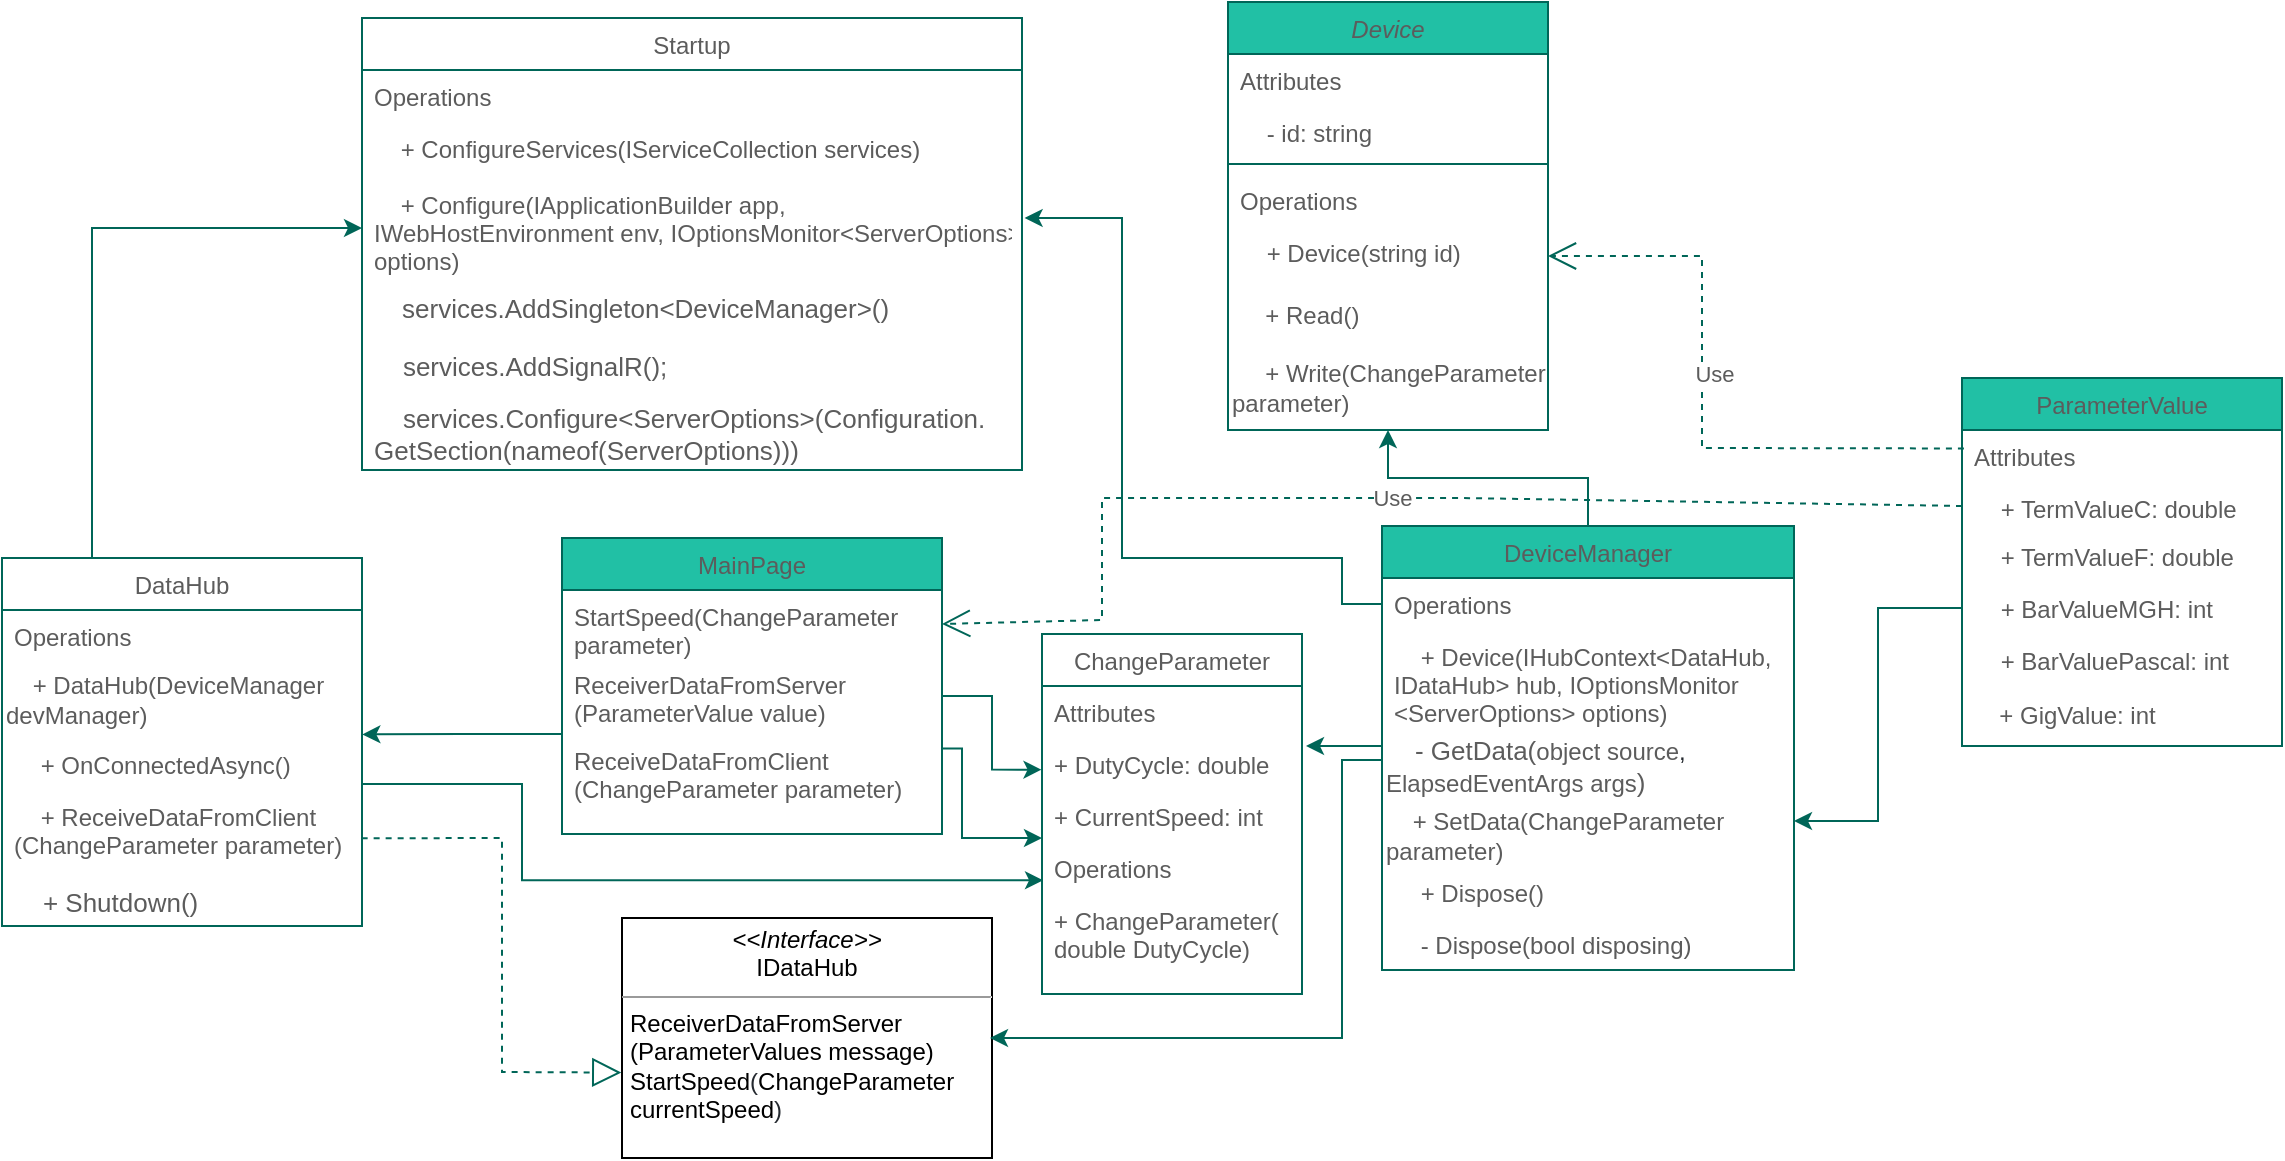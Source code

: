 <mxfile version="16.1.0" type="google"><diagram id="C5RBs43oDa-KdzZeNtuy" name="Page-1"><mxGraphModel dx="2105" dy="579" grid="1" gridSize="10" guides="1" tooltips="1" connect="1" arrows="1" fold="1" page="1" pageScale="1" pageWidth="827" pageHeight="1169" math="0" shadow="0"><root><mxCell id="WIyWlLk6GJQsqaUBKTNV-0"/><mxCell id="WIyWlLk6GJQsqaUBKTNV-1" parent="WIyWlLk6GJQsqaUBKTNV-0"/><mxCell id="zkfFHV4jXpPFQw0GAbJ--0" value="Device" style="swimlane;fontStyle=2;align=center;verticalAlign=top;childLayout=stackLayout;horizontal=1;startSize=26;horizontalStack=0;resizeParent=1;resizeLast=0;collapsible=1;marginBottom=0;rounded=0;shadow=0;strokeWidth=1;fillColor=#21C0A5;strokeColor=#006658;fontColor=#5C5C5C;" parent="WIyWlLk6GJQsqaUBKTNV-1" vertex="1"><mxGeometry x="483" y="22" width="160" height="214" as="geometry"><mxRectangle x="230" y="140" width="160" height="26" as="alternateBounds"/></mxGeometry></mxCell><mxCell id="883i9ObDLte_XZI7glQ9-12" value="Attributes" style="text;strokeColor=none;fillColor=none;align=left;verticalAlign=top;spacingLeft=4;spacingRight=4;overflow=hidden;rotatable=0;points=[[0,0.5],[1,0.5]];portConstraint=eastwest;fontColor=#5C5C5C;" parent="zkfFHV4jXpPFQw0GAbJ--0" vertex="1"><mxGeometry y="26" width="160" height="26" as="geometry"/></mxCell><mxCell id="zkfFHV4jXpPFQw0GAbJ--1" value="    - id: string" style="text;align=left;verticalAlign=top;spacingLeft=4;spacingRight=4;overflow=hidden;rotatable=0;points=[[0,0.5],[1,0.5]];portConstraint=eastwest;fontColor=#5C5C5C;" parent="zkfFHV4jXpPFQw0GAbJ--0" vertex="1"><mxGeometry y="52" width="160" height="24" as="geometry"/></mxCell><mxCell id="zkfFHV4jXpPFQw0GAbJ--4" value="" style="line;html=1;strokeWidth=1;align=left;verticalAlign=middle;spacingTop=-1;spacingLeft=3;spacingRight=3;rotatable=0;labelPosition=right;points=[];portConstraint=eastwest;fillColor=#21C0A5;strokeColor=#006658;fontColor=#5C5C5C;" parent="zkfFHV4jXpPFQw0GAbJ--0" vertex="1"><mxGeometry y="76" width="160" height="10" as="geometry"/></mxCell><mxCell id="883i9ObDLte_XZI7glQ9-9" value="Operations" style="text;strokeColor=none;fillColor=none;align=left;verticalAlign=top;spacingLeft=4;spacingRight=4;overflow=hidden;rotatable=0;points=[[0,0.5],[1,0.5]];portConstraint=eastwest;fontColor=#5C5C5C;" parent="zkfFHV4jXpPFQw0GAbJ--0" vertex="1"><mxGeometry y="86" width="160" height="26" as="geometry"/></mxCell><mxCell id="zkfFHV4jXpPFQw0GAbJ--5" value="    + Device(string id)" style="text;align=left;verticalAlign=top;spacingLeft=4;spacingRight=4;overflow=hidden;rotatable=0;points=[[0,0.5],[1,0.5]];portConstraint=eastwest;fontColor=#5C5C5C;" parent="zkfFHV4jXpPFQw0GAbJ--0" vertex="1"><mxGeometry y="112" width="160" height="30" as="geometry"/></mxCell><mxCell id="jekggWEu_6JDNWvEGnoI-4" value="&amp;nbsp; &amp;nbsp; &amp;nbsp;+ Read()" style="text;html=1;strokeColor=none;fillColor=none;align=left;verticalAlign=middle;whiteSpace=wrap;rounded=0;fontColor=#5C5C5C;" parent="zkfFHV4jXpPFQw0GAbJ--0" vertex="1"><mxGeometry y="142" width="160" height="30" as="geometry"/></mxCell><mxCell id="jekggWEu_6JDNWvEGnoI-5" value="&amp;nbsp; &amp;nbsp; &amp;nbsp;+ Write(ChangeParameter parameter)" style="text;html=1;strokeColor=none;fillColor=none;align=left;verticalAlign=middle;whiteSpace=wrap;rounded=0;fontColor=#5C5C5C;" parent="zkfFHV4jXpPFQw0GAbJ--0" vertex="1"><mxGeometry y="172" width="160" height="42" as="geometry"/></mxCell><mxCell id="LZG3ezkq9FJdobYCbIKv-3" value="" style="edgeStyle=orthogonalEdgeStyle;rounded=0;orthogonalLoop=1;jettySize=auto;html=1;fontSize=13;fontColor=#5C5C5C;exitX=1.002;exitY=0.181;exitDx=0;exitDy=0;exitPerimeter=0;strokeColor=#006658;" parent="WIyWlLk6GJQsqaUBKTNV-1" source="zkfFHV4jXpPFQw0GAbJ--11" edge="1"><mxGeometry relative="1" as="geometry"><mxPoint x="390" y="440" as="targetPoint"/><Array as="points"><mxPoint x="350" y="395"/><mxPoint x="350" y="440"/><mxPoint x="390" y="440"/></Array></mxGeometry></mxCell><mxCell id="zkfFHV4jXpPFQw0GAbJ--6" value="MainPage" style="swimlane;fontStyle=0;align=center;verticalAlign=top;childLayout=stackLayout;horizontal=1;startSize=26;horizontalStack=0;resizeParent=1;resizeLast=0;collapsible=1;marginBottom=0;rounded=0;shadow=0;strokeWidth=1;fillColor=#21C0A5;strokeColor=#006658;fontColor=#5C5C5C;" parent="WIyWlLk6GJQsqaUBKTNV-1" vertex="1"><mxGeometry x="150" y="290" width="190" height="148" as="geometry"><mxRectangle x="130" y="380" width="160" height="26" as="alternateBounds"/></mxGeometry></mxCell><mxCell id="zkfFHV4jXpPFQw0GAbJ--7" value="StartSpeed(ChangeParameter&#10;parameter)" style="text;align=left;verticalAlign=top;spacingLeft=4;spacingRight=4;overflow=hidden;rotatable=0;points=[[0,0.5],[1,0.5]];portConstraint=eastwest;fontColor=#5C5C5C;" parent="zkfFHV4jXpPFQw0GAbJ--6" vertex="1"><mxGeometry y="26" width="190" height="34" as="geometry"/></mxCell><mxCell id="zkfFHV4jXpPFQw0GAbJ--8" value="ReceiverDataFromServer&#10;(ParameterValue value)" style="text;align=left;verticalAlign=top;spacingLeft=4;spacingRight=4;overflow=hidden;rotatable=0;points=[[0,0.5],[1,0.5]];portConstraint=eastwest;rounded=0;shadow=0;html=0;fontColor=#5C5C5C;" parent="zkfFHV4jXpPFQw0GAbJ--6" vertex="1"><mxGeometry y="60" width="190" height="38" as="geometry"/></mxCell><mxCell id="zkfFHV4jXpPFQw0GAbJ--11" value="ReceiveDataFromClient&#10;(ChangeParameter parameter)" style="text;align=left;verticalAlign=top;spacingLeft=4;spacingRight=4;overflow=hidden;rotatable=0;points=[[0,0.5],[1,0.5]];portConstraint=eastwest;fontColor=#5C5C5C;labelBackgroundColor=none;" parent="zkfFHV4jXpPFQw0GAbJ--6" vertex="1"><mxGeometry y="98" width="190" height="40" as="geometry"/></mxCell><mxCell id="jekggWEu_6JDNWvEGnoI-39" style="edgeStyle=orthogonalEdgeStyle;rounded=0;orthogonalLoop=1;jettySize=auto;html=1;exitX=0.5;exitY=0;exitDx=0;exitDy=0;entryX=0.5;entryY=1;entryDx=0;entryDy=0;strokeColor=#006658;fontColor=#5C5C5C;" parent="WIyWlLk6GJQsqaUBKTNV-1" source="zkfFHV4jXpPFQw0GAbJ--13" target="jekggWEu_6JDNWvEGnoI-5" edge="1"><mxGeometry relative="1" as="geometry"/></mxCell><mxCell id="jekggWEu_6JDNWvEGnoI-44" style="edgeStyle=orthogonalEdgeStyle;rounded=0;orthogonalLoop=1;jettySize=auto;html=1;exitX=0;exitY=0.5;exitDx=0;exitDy=0;entryX=1.004;entryY=0.405;entryDx=0;entryDy=0;entryPerimeter=0;strokeColor=#006658;fontColor=#5C5C5C;" parent="WIyWlLk6GJQsqaUBKTNV-1" source="883i9ObDLte_XZI7glQ9-14" target="jekggWEu_6JDNWvEGnoI-18" edge="1"><mxGeometry relative="1" as="geometry"><Array as="points"><mxPoint x="540" y="323"/><mxPoint x="540" y="300"/><mxPoint x="430" y="300"/><mxPoint x="430" y="130"/><mxPoint x="381" y="130"/></Array><mxPoint x="382" y="130" as="targetPoint"/></mxGeometry></mxCell><mxCell id="zkfFHV4jXpPFQw0GAbJ--13" value="DeviceManager" style="swimlane;fontStyle=0;align=center;verticalAlign=top;childLayout=stackLayout;horizontal=1;startSize=26;horizontalStack=0;resizeParent=1;resizeLast=0;collapsible=1;marginBottom=0;rounded=0;shadow=0;strokeWidth=1;fillColor=#21C0A5;strokeColor=#006658;fontColor=#5C5C5C;" parent="WIyWlLk6GJQsqaUBKTNV-1" vertex="1"><mxGeometry x="560" y="284" width="206" height="222" as="geometry"><mxRectangle x="340" y="380" width="170" height="26" as="alternateBounds"/></mxGeometry></mxCell><mxCell id="883i9ObDLte_XZI7glQ9-14" value="Operations" style="text;strokeColor=none;fillColor=none;align=left;verticalAlign=top;spacingLeft=4;spacingRight=4;overflow=hidden;rotatable=0;points=[[0,0.5],[1,0.5]];portConstraint=eastwest;fontColor=#5C5C5C;" parent="zkfFHV4jXpPFQw0GAbJ--13" vertex="1"><mxGeometry y="26" width="206" height="26" as="geometry"/></mxCell><mxCell id="zkfFHV4jXpPFQw0GAbJ--14" value="    + Device(IHubContext&lt;DataHub, &#10;IDataHub&gt; hub, IOptionsMonitor&#10;&lt;ServerOptions&gt; options)" style="text;align=left;verticalAlign=top;spacingLeft=4;spacingRight=4;overflow=hidden;rotatable=0;points=[[0,0.5],[1,0.5]];portConstraint=eastwest;fontColor=#5C5C5C;" parent="zkfFHV4jXpPFQw0GAbJ--13" vertex="1"><mxGeometry y="52" width="206" height="48" as="geometry"/></mxCell><mxCell id="jekggWEu_6JDNWvEGnoI-1" value="&lt;span style=&quot;font-family: , &amp;#34;blinkmacsystemfont&amp;#34; , &amp;#34;roboto&amp;#34; , &amp;#34;helvetica neue&amp;#34; , &amp;#34;geneva&amp;#34; , &amp;#34;noto sans armenian&amp;#34; , &amp;#34;noto sans bengali&amp;#34; , &amp;#34;noto sans cherokee&amp;#34; , &amp;#34;noto sans devanagari&amp;#34; , &amp;#34;noto sans ethiopic&amp;#34; , &amp;#34;noto sans georgian&amp;#34; , &amp;#34;noto sans hebrew&amp;#34; , &amp;#34;noto sans kannada&amp;#34; , &amp;#34;noto sans khmer&amp;#34; , &amp;#34;noto sans lao&amp;#34; , &amp;#34;noto sans osmanya&amp;#34; , &amp;#34;noto sans tamil&amp;#34; , &amp;#34;noto sans telugu&amp;#34; , &amp;#34;noto sans thai&amp;#34; , sans-serif , &amp;#34;arial&amp;#34; , &amp;#34;tahoma&amp;#34; , &amp;#34;verdana&amp;#34; ; font-size: 13px ; background-color: rgb(255 , 255 , 255)&quot;&gt;&amp;nbsp; &amp;nbsp; - GetData(&lt;/span&gt;&lt;span class=&quot;pl-k&quot; style=&quot;box-sizing: border-box ; font-family: , , &amp;#34;sf mono&amp;#34; , &amp;#34;menlo&amp;#34; , &amp;#34;consolas&amp;#34; , &amp;#34;liberation mono&amp;#34; , monospace ; background-color: rgb(255 , 255 , 255)&quot;&gt;object&lt;/span&gt;&lt;span style=&quot;color: rgb(36 , 41 , 47) ; font-family: , , &amp;#34;sf mono&amp;#34; , &amp;#34;menlo&amp;#34; , &amp;#34;consolas&amp;#34; , &amp;#34;liberation mono&amp;#34; , monospace ; background-color: rgb(255 , 255 , 255)&quot;&gt; &lt;/span&gt;&lt;span class=&quot;pl-en&quot; style=&quot;box-sizing: border-box ; font-family: , , &amp;#34;sf mono&amp;#34; , &amp;#34;menlo&amp;#34; , &amp;#34;consolas&amp;#34; , &amp;#34;liberation mono&amp;#34; , monospace ; background-color: rgb(255 , 255 , 255)&quot;&gt;source&lt;/span&gt;&lt;span style=&quot;color: rgb(36 , 41 , 47) ; font-family: , , &amp;#34;sf mono&amp;#34; , &amp;#34;menlo&amp;#34; , &amp;#34;consolas&amp;#34; , &amp;#34;liberation mono&amp;#34; , monospace ; background-color: rgb(255 , 255 , 255)&quot;&gt;, &lt;/span&gt;&lt;span class=&quot;pl-k&quot; style=&quot;box-sizing: border-box ; font-family: , , &amp;#34;sf mono&amp;#34; , &amp;#34;menlo&amp;#34; , &amp;#34;consolas&amp;#34; , &amp;#34;liberation mono&amp;#34; , monospace ; background-color: rgb(255 , 255 , 255)&quot;&gt;ElapsedEventArgs&lt;/span&gt;&lt;span style=&quot;color: rgb(36 , 41 , 47) ; font-family: , , &amp;#34;sf mono&amp;#34; , &amp;#34;menlo&amp;#34; , &amp;#34;consolas&amp;#34; , &amp;#34;liberation mono&amp;#34; , monospace ; background-color: rgb(255 , 255 , 255)&quot;&gt; &lt;/span&gt;&lt;span class=&quot;pl-en&quot; style=&quot;box-sizing: border-box ; font-family: , , &amp;#34;sf mono&amp;#34; , &amp;#34;menlo&amp;#34; , &amp;#34;consolas&amp;#34; , &amp;#34;liberation mono&amp;#34; , monospace ; background-color: rgb(255 , 255 , 255)&quot;&gt;args&lt;/span&gt;&lt;span style=&quot;font-family: , &amp;#34;blinkmacsystemfont&amp;#34; , &amp;#34;roboto&amp;#34; , &amp;#34;helvetica neue&amp;#34; , &amp;#34;geneva&amp;#34; , &amp;#34;noto sans armenian&amp;#34; , &amp;#34;noto sans bengali&amp;#34; , &amp;#34;noto sans cherokee&amp;#34; , &amp;#34;noto sans devanagari&amp;#34; , &amp;#34;noto sans ethiopic&amp;#34; , &amp;#34;noto sans georgian&amp;#34; , &amp;#34;noto sans hebrew&amp;#34; , &amp;#34;noto sans kannada&amp;#34; , &amp;#34;noto sans khmer&amp;#34; , &amp;#34;noto sans lao&amp;#34; , &amp;#34;noto sans osmanya&amp;#34; , &amp;#34;noto sans tamil&amp;#34; , &amp;#34;noto sans telugu&amp;#34; , &amp;#34;noto sans thai&amp;#34; , sans-serif , &amp;#34;arial&amp;#34; , &amp;#34;tahoma&amp;#34; , &amp;#34;verdana&amp;#34; ; font-size: 13px ; background-color: rgb(255 , 255 , 255)&quot;&gt;)&lt;/span&gt;" style="text;html=1;strokeColor=none;fillColor=none;align=left;verticalAlign=middle;whiteSpace=wrap;rounded=0;fontColor=#5C5C5C;" parent="zkfFHV4jXpPFQw0GAbJ--13" vertex="1"><mxGeometry y="100" width="206" height="40" as="geometry"/></mxCell><mxCell id="jekggWEu_6JDNWvEGnoI-2" value="&amp;nbsp; &amp;nbsp; + SetData(&lt;span class=&quot;pl-k&quot; style=&quot;box-sizing: border-box ; font-family: , , &amp;#34;sf mono&amp;#34; , &amp;#34;menlo&amp;#34; , &amp;#34;consolas&amp;#34; , &amp;#34;liberation mono&amp;#34; , monospace ; background-color: rgb(255 , 255 , 255)&quot;&gt;ChangeParameter&lt;/span&gt;&lt;span style=&quot;color: rgb(36 , 41 , 47) ; font-family: , , &amp;#34;sf mono&amp;#34; , &amp;#34;menlo&amp;#34; , &amp;#34;consolas&amp;#34; , &amp;#34;liberation mono&amp;#34; , monospace ; background-color: rgb(255 , 255 , 255)&quot;&gt; &lt;/span&gt;&lt;span class=&quot;pl-en&quot; style=&quot;box-sizing: border-box ; font-family: , , &amp;#34;sf mono&amp;#34; , &amp;#34;menlo&amp;#34; , &amp;#34;consolas&amp;#34; , &amp;#34;liberation mono&amp;#34; , monospace ; background-color: rgb(255 , 255 , 255)&quot;&gt;parameter&lt;/span&gt;)" style="text;html=1;strokeColor=none;fillColor=none;align=left;verticalAlign=middle;whiteSpace=wrap;rounded=0;fontColor=#5C5C5C;" parent="zkfFHV4jXpPFQw0GAbJ--13" vertex="1"><mxGeometry y="140" width="206" height="30" as="geometry"/></mxCell><mxCell id="9GvNyvqrEOdi2-aEutk1-3" value="    + Dispose()" style="text;strokeColor=none;fillColor=none;align=left;verticalAlign=top;spacingLeft=4;spacingRight=4;overflow=hidden;rotatable=0;points=[[0,0.5],[1,0.5]];portConstraint=eastwest;fontColor=#5C5C5C;" parent="zkfFHV4jXpPFQw0GAbJ--13" vertex="1"><mxGeometry y="170" width="206" height="26" as="geometry"/></mxCell><mxCell id="9GvNyvqrEOdi2-aEutk1-4" value="    - Dispose(bool disposing)" style="text;strokeColor=none;fillColor=none;align=left;verticalAlign=top;spacingLeft=4;spacingRight=4;overflow=hidden;rotatable=0;points=[[0,0.5],[1,0.5]];portConstraint=eastwest;fontColor=#5C5C5C;" parent="zkfFHV4jXpPFQw0GAbJ--13" vertex="1"><mxGeometry y="196" width="206" height="26" as="geometry"/></mxCell><mxCell id="zkfFHV4jXpPFQw0GAbJ--17" value="ParameterValue" style="swimlane;fontStyle=0;align=center;verticalAlign=top;childLayout=stackLayout;horizontal=1;startSize=26;horizontalStack=0;resizeParent=1;resizeLast=0;collapsible=1;marginBottom=0;rounded=0;shadow=0;strokeWidth=1;fillColor=#21C0A5;strokeColor=#006658;fontColor=#5C5C5C;" parent="WIyWlLk6GJQsqaUBKTNV-1" vertex="1"><mxGeometry x="850" y="210" width="160" height="184" as="geometry"><mxRectangle x="550" y="140" width="160" height="26" as="alternateBounds"/></mxGeometry></mxCell><mxCell id="883i9ObDLte_XZI7glQ9-10" value="Attributes" style="text;strokeColor=none;fillColor=none;align=left;verticalAlign=top;spacingLeft=4;spacingRight=4;overflow=hidden;rotatable=0;points=[[0,0.5],[1,0.5]];portConstraint=eastwest;fontColor=#5C5C5C;" parent="zkfFHV4jXpPFQw0GAbJ--17" vertex="1"><mxGeometry y="26" width="160" height="26" as="geometry"/></mxCell><mxCell id="zkfFHV4jXpPFQw0GAbJ--18" value="    + TermValueC: double" style="text;align=left;verticalAlign=top;spacingLeft=4;spacingRight=4;overflow=hidden;rotatable=0;points=[[0,0.5],[1,0.5]];portConstraint=eastwest;fontFamily=Helvetica;fontColor=#5C5C5C;" parent="zkfFHV4jXpPFQw0GAbJ--17" vertex="1"><mxGeometry y="52" width="160" height="24" as="geometry"/></mxCell><mxCell id="zkfFHV4jXpPFQw0GAbJ--19" value="    + TermValueF: double" style="text;align=left;verticalAlign=top;spacingLeft=4;spacingRight=4;overflow=hidden;rotatable=0;points=[[0,0.5],[1,0.5]];portConstraint=eastwest;rounded=0;shadow=0;html=0;fontColor=#5C5C5C;" parent="zkfFHV4jXpPFQw0GAbJ--17" vertex="1"><mxGeometry y="76" width="160" height="26" as="geometry"/></mxCell><mxCell id="zkfFHV4jXpPFQw0GAbJ--20" value="    + BarValueMGH: int" style="text;align=left;verticalAlign=top;spacingLeft=4;spacingRight=4;overflow=hidden;rotatable=0;points=[[0,0.5],[1,0.5]];portConstraint=eastwest;rounded=0;shadow=0;html=0;fontColor=#5C5C5C;" parent="zkfFHV4jXpPFQw0GAbJ--17" vertex="1"><mxGeometry y="102" width="160" height="26" as="geometry"/></mxCell><mxCell id="zkfFHV4jXpPFQw0GAbJ--21" value="    + BarValuePascal: int" style="text;align=left;verticalAlign=top;spacingLeft=4;spacingRight=4;overflow=hidden;rotatable=0;points=[[0,0.5],[1,0.5]];portConstraint=eastwest;rounded=0;shadow=0;html=0;fontColor=#5C5C5C;" parent="zkfFHV4jXpPFQw0GAbJ--17" vertex="1"><mxGeometry y="128" width="160" height="26" as="geometry"/></mxCell><mxCell id="eGNiJQmLjHXcEqjtqf3j-0" value="&amp;nbsp; &amp;nbsp; &amp;nbsp;+ GigValue&lt;span&gt;: int&lt;/span&gt;" style="text;html=1;strokeColor=none;fillColor=none;align=left;verticalAlign=middle;whiteSpace=wrap;rounded=0;fontColor=#5C5C5C;" parent="zkfFHV4jXpPFQw0GAbJ--17" vertex="1"><mxGeometry y="154" width="160" height="30" as="geometry"/></mxCell><mxCell id="jekggWEu_6JDNWvEGnoI-43" style="edgeStyle=orthogonalEdgeStyle;rounded=0;orthogonalLoop=1;jettySize=auto;html=1;exitX=0.25;exitY=0;exitDx=0;exitDy=0;entryX=0;entryY=0.5;entryDx=0;entryDy=0;strokeColor=#006658;fontColor=#5C5C5C;" parent="WIyWlLk6GJQsqaUBKTNV-1" source="jekggWEu_6JDNWvEGnoI-7" target="jekggWEu_6JDNWvEGnoI-18" edge="1"><mxGeometry relative="1" as="geometry"/></mxCell><mxCell id="jekggWEu_6JDNWvEGnoI-7" value="DataHub" style="swimlane;fontStyle=0;childLayout=stackLayout;horizontal=1;startSize=26;fillColor=none;horizontalStack=0;resizeParent=1;resizeParentMax=0;resizeLast=0;collapsible=1;marginBottom=0;strokeColor=#006658;fontColor=#5C5C5C;" parent="WIyWlLk6GJQsqaUBKTNV-1" vertex="1"><mxGeometry x="-130" y="300" width="180" height="184" as="geometry"/></mxCell><mxCell id="883i9ObDLte_XZI7glQ9-13" value="Operations" style="text;strokeColor=none;fillColor=none;align=left;verticalAlign=top;spacingLeft=4;spacingRight=4;overflow=hidden;rotatable=0;points=[[0,0.5],[1,0.5]];portConstraint=eastwest;fontColor=#5C5C5C;" parent="jekggWEu_6JDNWvEGnoI-7" vertex="1"><mxGeometry y="26" width="180" height="26" as="geometry"/></mxCell><mxCell id="eGNiJQmLjHXcEqjtqf3j-13" value="&amp;nbsp; &amp;nbsp; + DataHub(&lt;span class=&quot;pl-k&quot; style=&quot;box-sizing: border-box ; font-family: , , &amp;#34;sf mono&amp;#34; , &amp;#34;menlo&amp;#34; , &amp;#34;consolas&amp;#34; , &amp;#34;liberation mono&amp;#34; , monospace ; background-color: rgb(255 , 255 , 255)&quot;&gt;DeviceManager&lt;/span&gt;&lt;span style=&quot;color: rgb(36 , 41 , 47) ; font-family: , , &amp;#34;sf mono&amp;#34; , &amp;#34;menlo&amp;#34; , &amp;#34;consolas&amp;#34; , &amp;#34;liberation mono&amp;#34; , monospace ; background-color: rgb(255 , 255 , 255)&quot;&gt; &lt;/span&gt;&lt;span class=&quot;pl-en&quot; style=&quot;box-sizing: border-box ; font-family: , , &amp;#34;sf mono&amp;#34; , &amp;#34;menlo&amp;#34; , &amp;#34;consolas&amp;#34; , &amp;#34;liberation mono&amp;#34; , monospace ; background-color: rgb(255 , 255 , 255)&quot;&gt;devManager&lt;/span&gt;)" style="text;html=1;strokeColor=none;fillColor=none;align=left;verticalAlign=middle;whiteSpace=wrap;rounded=0;fontFamily=Helvetica;fontColor=#5C5C5C;" parent="jekggWEu_6JDNWvEGnoI-7" vertex="1"><mxGeometry y="52" width="180" height="38" as="geometry"/></mxCell><mxCell id="jekggWEu_6JDNWvEGnoI-8" value="    + OnConnectedAsync()" style="text;strokeColor=none;fillColor=none;align=left;verticalAlign=top;spacingLeft=4;spacingRight=4;overflow=hidden;rotatable=0;points=[[0,0.5],[1,0.5]];portConstraint=eastwest;fontColor=#5C5C5C;" parent="jekggWEu_6JDNWvEGnoI-7" vertex="1"><mxGeometry y="90" width="180" height="26" as="geometry"/></mxCell><mxCell id="jekggWEu_6JDNWvEGnoI-9" value="    + ReceiveDataFromClient&#10;(ChangeParameter parameter)" style="text;strokeColor=none;fillColor=none;align=left;verticalAlign=top;spacingLeft=4;spacingRight=4;overflow=hidden;rotatable=0;points=[[0,0.5],[1,0.5]];portConstraint=eastwest;fontColor=#5C5C5C;" parent="jekggWEu_6JDNWvEGnoI-7" vertex="1"><mxGeometry y="116" width="180" height="42" as="geometry"/></mxCell><mxCell id="LZG3ezkq9FJdobYCbIKv-5" value="    + Shutdown()" style="text;strokeColor=none;fillColor=none;align=left;verticalAlign=top;spacingLeft=4;spacingRight=4;overflow=hidden;rotatable=0;points=[[0,0.5],[1,0.5]];portConstraint=eastwest;labelBackgroundColor=none;fontSize=13;fontColor=#5C5C5C;" parent="jekggWEu_6JDNWvEGnoI-7" vertex="1"><mxGeometry y="158" width="180" height="26" as="geometry"/></mxCell><mxCell id="jekggWEu_6JDNWvEGnoI-11" value="ChangeParameter" style="swimlane;fontStyle=0;childLayout=stackLayout;horizontal=1;startSize=26;fillColor=none;horizontalStack=0;resizeParent=1;resizeParentMax=0;resizeLast=0;collapsible=1;marginBottom=0;strokeColor=#006658;fontColor=#5C5C5C;" parent="WIyWlLk6GJQsqaUBKTNV-1" vertex="1"><mxGeometry x="390" y="338" width="130" height="180" as="geometry"/></mxCell><mxCell id="883i9ObDLte_XZI7glQ9-16" value="Attributes" style="text;strokeColor=none;fillColor=none;align=left;verticalAlign=top;spacingLeft=4;spacingRight=4;overflow=hidden;rotatable=0;points=[[0,0.5],[1,0.5]];portConstraint=eastwest;fontColor=#5C5C5C;" parent="jekggWEu_6JDNWvEGnoI-11" vertex="1"><mxGeometry y="26" width="130" height="26" as="geometry"/></mxCell><mxCell id="jekggWEu_6JDNWvEGnoI-12" value="+ DutyCycle: double" style="text;strokeColor=none;fillColor=none;align=left;verticalAlign=top;spacingLeft=4;spacingRight=4;overflow=hidden;rotatable=0;points=[[0,0.5],[1,0.5]];portConstraint=eastwest;fontColor=#5C5C5C;" parent="jekggWEu_6JDNWvEGnoI-11" vertex="1"><mxGeometry y="52" width="130" height="26" as="geometry"/></mxCell><mxCell id="9GvNyvqrEOdi2-aEutk1-0" value="+ CurrentSpeed: int" style="text;strokeColor=none;fillColor=none;align=left;verticalAlign=top;spacingLeft=4;spacingRight=4;overflow=hidden;rotatable=0;points=[[0,0.5],[1,0.5]];portConstraint=eastwest;fontColor=#5C5C5C;" parent="jekggWEu_6JDNWvEGnoI-11" vertex="1"><mxGeometry y="78" width="130" height="26" as="geometry"/></mxCell><mxCell id="9GvNyvqrEOdi2-aEutk1-1" value="Operations" style="text;strokeColor=none;fillColor=none;align=left;verticalAlign=top;spacingLeft=4;spacingRight=4;overflow=hidden;rotatable=0;points=[[0,0.5],[1,0.5]];portConstraint=eastwest;fontColor=#5C5C5C;" parent="jekggWEu_6JDNWvEGnoI-11" vertex="1"><mxGeometry y="104" width="130" height="26" as="geometry"/></mxCell><mxCell id="9GvNyvqrEOdi2-aEutk1-2" value="+ ChangeParameter(&#10;double DutyCycle)&#10; " style="text;strokeColor=none;fillColor=none;align=left;verticalAlign=top;spacingLeft=4;spacingRight=4;overflow=hidden;rotatable=0;points=[[0,0.5],[1,0.5]];portConstraint=eastwest;fontColor=#5C5C5C;" parent="jekggWEu_6JDNWvEGnoI-11" vertex="1"><mxGeometry y="130" width="130" height="50" as="geometry"/></mxCell><mxCell id="jekggWEu_6JDNWvEGnoI-15" value="Startup" style="swimlane;fontStyle=0;childLayout=stackLayout;horizontal=1;startSize=26;fillColor=none;horizontalStack=0;resizeParent=1;resizeParentMax=0;resizeLast=0;collapsible=1;marginBottom=0;strokeColor=#006658;fontColor=#5C5C5C;" parent="WIyWlLk6GJQsqaUBKTNV-1" vertex="1"><mxGeometry x="50" y="30" width="330" height="226" as="geometry"/></mxCell><mxCell id="883i9ObDLte_XZI7glQ9-7" value="Operations" style="text;strokeColor=none;fillColor=none;align=left;verticalAlign=top;spacingLeft=4;spacingRight=4;overflow=hidden;rotatable=0;points=[[0,0.5],[1,0.5]];portConstraint=eastwest;fontColor=#5C5C5C;" parent="jekggWEu_6JDNWvEGnoI-15" vertex="1"><mxGeometry y="26" width="330" height="26" as="geometry"/></mxCell><mxCell id="jekggWEu_6JDNWvEGnoI-16" value="    + ConfigureServices(IServiceCollection services)" style="text;strokeColor=none;fillColor=none;align=left;verticalAlign=top;spacingLeft=4;spacingRight=4;overflow=hidden;rotatable=0;points=[[0,0.5],[1,0.5]];portConstraint=eastwest;fontColor=#5C5C5C;" parent="jekggWEu_6JDNWvEGnoI-15" vertex="1"><mxGeometry y="52" width="330" height="28" as="geometry"/></mxCell><mxCell id="jekggWEu_6JDNWvEGnoI-18" value="    + Configure(IApplicationBuilder app, &#10;IWebHostEnvironment env, IOptionsMonitor&lt;ServerOptions&gt; &#10;options)" style="text;strokeColor=none;fillColor=none;align=left;verticalAlign=top;spacingLeft=4;spacingRight=4;overflow=hidden;rotatable=0;points=[[0,0.5],[1,0.5]];portConstraint=eastwest;fontColor=#5C5C5C;" parent="jekggWEu_6JDNWvEGnoI-15" vertex="1"><mxGeometry y="80" width="330" height="50" as="geometry"/></mxCell><mxCell id="jekggWEu_6JDNWvEGnoI-36" value="&lt;span style=&quot;font-family: , &amp;#34;blinkmacsystemfont&amp;#34; , &amp;#34;roboto&amp;#34; , &amp;#34;helvetica neue&amp;#34; , &amp;#34;geneva&amp;#34; , &amp;#34;noto sans armenian&amp;#34; , &amp;#34;noto sans bengali&amp;#34; , &amp;#34;noto sans cherokee&amp;#34; , &amp;#34;noto sans devanagari&amp;#34; , &amp;#34;noto sans ethiopic&amp;#34; , &amp;#34;noto sans georgian&amp;#34; , &amp;#34;noto sans hebrew&amp;#34; , &amp;#34;noto sans kannada&amp;#34; , &amp;#34;noto sans khmer&amp;#34; , &amp;#34;noto sans lao&amp;#34; , &amp;#34;noto sans osmanya&amp;#34; , &amp;#34;noto sans tamil&amp;#34; , &amp;#34;noto sans telugu&amp;#34; , &amp;#34;noto sans thai&amp;#34; , sans-serif , &amp;#34;arial&amp;#34; , &amp;#34;tahoma&amp;#34; , &amp;#34;verdana&amp;#34; ; font-size: 13px ; background-color: rgb(255 , 255 , 255)&quot;&gt;&amp;nbsp; &amp;nbsp; &amp;nbsp;services.AddSingleton&amp;lt;DeviceManager&amp;gt;()&lt;br&gt;&lt;/span&gt;" style="text;html=1;strokeColor=none;fillColor=none;align=left;verticalAlign=middle;whiteSpace=wrap;rounded=0;fontColor=#5C5C5C;" parent="jekggWEu_6JDNWvEGnoI-15" vertex="1"><mxGeometry y="130" width="330" height="30" as="geometry"/></mxCell><mxCell id="LZG3ezkq9FJdobYCbIKv-0" value="    services.AddSignalR();" style="text;strokeColor=none;fillColor=none;align=left;verticalAlign=top;spacingLeft=4;spacingRight=4;overflow=hidden;rotatable=0;points=[[0,0.5],[1,0.5]];portConstraint=eastwest;fontSize=13;fontColor=#5C5C5C;" parent="jekggWEu_6JDNWvEGnoI-15" vertex="1"><mxGeometry y="160" width="330" height="26" as="geometry"/></mxCell><mxCell id="LZG3ezkq9FJdobYCbIKv-2" value="    services.Configure&lt;ServerOptions&gt;(Configuration.&#10;GetSection(nameof(ServerOptions)))" style="text;strokeColor=none;fillColor=none;align=left;verticalAlign=top;spacingLeft=4;spacingRight=4;overflow=hidden;rotatable=0;points=[[0,0.5],[1,0.5]];portConstraint=eastwest;fontSize=13;fontColor=#5C5C5C;" parent="jekggWEu_6JDNWvEGnoI-15" vertex="1"><mxGeometry y="186" width="330" height="40" as="geometry"/></mxCell><mxCell id="eGNiJQmLjHXcEqjtqf3j-15" value="" style="endArrow=block;dashed=1;endFill=0;endSize=12;html=1;rounded=0;fontFamily=Helvetica;exitX=0.999;exitY=0.575;exitDx=0;exitDy=0;entryX=-0.002;entryY=0.644;entryDx=0;entryDy=0;exitPerimeter=0;entryPerimeter=0;strokeColor=#006658;fontColor=#5C5C5C;" parent="WIyWlLk6GJQsqaUBKTNV-1" source="jekggWEu_6JDNWvEGnoI-9" target="883i9ObDLte_XZI7glQ9-0" edge="1"><mxGeometry width="160" relative="1" as="geometry"><mxPoint x="-60" y="470" as="sourcePoint"/><mxPoint x="30" y="499" as="targetPoint"/><Array as="points"><mxPoint x="120" y="440"/><mxPoint x="120" y="557"/></Array></mxGeometry></mxCell><mxCell id="883i9ObDLte_XZI7glQ9-0" value="&lt;p style=&quot;margin: 0px ; margin-top: 4px ; text-align: center&quot;&gt;&lt;i&gt;&amp;lt;&amp;lt;Interface&amp;gt;&amp;gt;&lt;/i&gt;&lt;br&gt;IDataHub&lt;br&gt;&lt;/p&gt;&lt;hr size=&quot;1&quot;&gt;&lt;p style=&quot;margin: 0px ; margin-left: 4px&quot;&gt;&lt;/p&gt;&lt;p style=&quot;margin: 0px ; margin-left: 4px&quot;&gt;&lt;span class=&quot;pl-en&quot; style=&quot;box-sizing: border-box ; font-family: , , &amp;#34;sf mono&amp;#34; , &amp;#34;menlo&amp;#34; , &amp;#34;consolas&amp;#34; , &amp;#34;liberation mono&amp;#34; , monospace ; background-color: rgb(255 , 255 , 255)&quot;&gt;&lt;span class=&quot;pl-token&quot; style=&quot;box-sizing: border-box&quot;&gt;ReceiverDataFromServer&lt;br&gt;&lt;span style=&quot;font-family: , , &amp;#34;sf mono&amp;#34; , &amp;#34;menlo&amp;#34; , &amp;#34;consolas&amp;#34; , &amp;#34;liberation mono&amp;#34; , monospace&quot;&gt;(&lt;/span&gt;&lt;span class=&quot;pl-k&quot; style=&quot;box-sizing: border-box ; font-family: , , &amp;#34;sf mono&amp;#34; , &amp;#34;menlo&amp;#34; , &amp;#34;consolas&amp;#34; , &amp;#34;liberation mono&amp;#34; , monospace&quot;&gt;ParameterValues&lt;/span&gt;&lt;span style=&quot;font-family: , , &amp;#34;sf mono&amp;#34; , &amp;#34;menlo&amp;#34; , &amp;#34;consolas&amp;#34; , &amp;#34;liberation mono&amp;#34; , monospace&quot;&gt; &lt;/span&gt;&lt;span class=&quot;pl-en&quot; style=&quot;box-sizing: border-box ; font-family: , , &amp;#34;sf mono&amp;#34; , &amp;#34;menlo&amp;#34; , &amp;#34;consolas&amp;#34; , &amp;#34;liberation mono&amp;#34; , monospace&quot;&gt;message&lt;/span&gt;&lt;span style=&quot;font-family: , , &amp;#34;sf mono&amp;#34; , &amp;#34;menlo&amp;#34; , &amp;#34;consolas&amp;#34; , &amp;#34;liberation mono&amp;#34; , monospace&quot;&gt;)&lt;/span&gt;&lt;br&gt;StartSpeed&lt;/span&gt;&lt;/span&gt;&lt;span style=&quot;color: rgb(36 , 41 , 47) ; font-family: , , &amp;#34;sf mono&amp;#34; , &amp;#34;menlo&amp;#34; , &amp;#34;consolas&amp;#34; , &amp;#34;liberation mono&amp;#34; , monospace ; background-color: rgb(255 , 255 , 255)&quot;&gt;(&lt;/span&gt;&lt;span class=&quot;pl-k&quot; style=&quot;box-sizing: border-box ; font-family: , , &amp;#34;sf mono&amp;#34; , &amp;#34;menlo&amp;#34; , &amp;#34;consolas&amp;#34; , &amp;#34;liberation mono&amp;#34; , monospace ; background-color: rgb(255 , 255 , 255)&quot;&gt;ChangeParameter&lt;br&gt;&lt;/span&gt;&lt;span style=&quot;color: rgb(36 , 41 , 47) ; font-family: , , &amp;#34;sf mono&amp;#34; , &amp;#34;menlo&amp;#34; , &amp;#34;consolas&amp;#34; , &amp;#34;liberation mono&amp;#34; , monospace ; background-color: rgb(255 , 255 , 255)&quot;&gt; &lt;/span&gt;&lt;span class=&quot;pl-en&quot; style=&quot;box-sizing: border-box ; font-family: , , &amp;#34;sf mono&amp;#34; , &amp;#34;menlo&amp;#34; , &amp;#34;consolas&amp;#34; , &amp;#34;liberation mono&amp;#34; , monospace ; background-color: rgb(255 , 255 , 255)&quot;&gt;currentSpeed&lt;/span&gt;&lt;span style=&quot;color: rgb(36 , 41 , 47) ; font-family: , , &amp;#34;sf mono&amp;#34; , &amp;#34;menlo&amp;#34; , &amp;#34;consolas&amp;#34; , &amp;#34;liberation mono&amp;#34; , monospace ; background-color: rgb(255 , 255 , 255)&quot;&gt;)&lt;/span&gt;&lt;br&gt;&lt;/p&gt;" style="verticalAlign=top;align=left;overflow=fill;fontSize=12;fontFamily=Helvetica;html=1;" parent="WIyWlLk6GJQsqaUBKTNV-1" vertex="1"><mxGeometry x="180" y="480" width="185" height="120" as="geometry"/></mxCell><mxCell id="883i9ObDLte_XZI7glQ9-1" style="edgeStyle=orthogonalEdgeStyle;rounded=0;orthogonalLoop=1;jettySize=auto;html=1;entryX=1.001;entryY=0.953;entryDx=0;entryDy=0;entryPerimeter=0;strokeColor=#006658;fontColor=#5C5C5C;" parent="WIyWlLk6GJQsqaUBKTNV-1" target="eGNiJQmLjHXcEqjtqf3j-13" edge="1"><mxGeometry relative="1" as="geometry"><mxPoint x="170" y="395" as="targetPoint"/><Array as="points"><mxPoint x="100" y="388"/></Array><mxPoint x="150" y="388" as="sourcePoint"/></mxGeometry></mxCell><mxCell id="883i9ObDLte_XZI7glQ9-6" value="Use" style="endArrow=open;endSize=12;dashed=1;html=1;rounded=0;entryX=1;entryY=0.5;entryDx=0;entryDy=0;exitX=0.006;exitY=0.355;exitDx=0;exitDy=0;exitPerimeter=0;strokeColor=#006658;fontColor=#5C5C5C;" parent="WIyWlLk6GJQsqaUBKTNV-1" source="883i9ObDLte_XZI7glQ9-10" target="zkfFHV4jXpPFQw0GAbJ--5" edge="1"><mxGeometry x="0.102" y="-6" width="160" relative="1" as="geometry"><mxPoint x="620" y="220" as="sourcePoint"/><mxPoint x="780" y="220" as="targetPoint"/><Array as="points"><mxPoint x="720" y="245"/><mxPoint x="720" y="149"/></Array><mxPoint as="offset"/></mxGeometry></mxCell><mxCell id="883i9ObDLte_XZI7glQ9-19" style="edgeStyle=orthogonalEdgeStyle;rounded=0;orthogonalLoop=1;jettySize=auto;html=1;exitX=0;exitY=0.5;exitDx=0;exitDy=0;entryX=1;entryY=0.25;entryDx=0;entryDy=0;strokeColor=#006658;fontColor=#5C5C5C;" parent="WIyWlLk6GJQsqaUBKTNV-1" source="zkfFHV4jXpPFQw0GAbJ--20" target="jekggWEu_6JDNWvEGnoI-2" edge="1"><mxGeometry relative="1" as="geometry"/></mxCell><mxCell id="883i9ObDLte_XZI7glQ9-20" style="edgeStyle=orthogonalEdgeStyle;rounded=0;orthogonalLoop=1;jettySize=auto;html=1;exitX=1;exitY=0.5;exitDx=0;exitDy=0;entryX=-0.002;entryY=0.609;entryDx=0;entryDy=0;entryPerimeter=0;strokeColor=#006658;fontColor=#5C5C5C;" parent="WIyWlLk6GJQsqaUBKTNV-1" source="zkfFHV4jXpPFQw0GAbJ--8" target="jekggWEu_6JDNWvEGnoI-12" edge="1"><mxGeometry relative="1" as="geometry"/></mxCell><mxCell id="883i9ObDLte_XZI7glQ9-21" style="edgeStyle=orthogonalEdgeStyle;rounded=0;orthogonalLoop=1;jettySize=auto;html=1;exitX=0;exitY=0.25;exitDx=0;exitDy=0;entryX=1.015;entryY=0.192;entryDx=0;entryDy=0;entryPerimeter=0;strokeColor=#006658;fontColor=#5C5C5C;" parent="WIyWlLk6GJQsqaUBKTNV-1" source="jekggWEu_6JDNWvEGnoI-1" target="jekggWEu_6JDNWvEGnoI-12" edge="1"><mxGeometry relative="1" as="geometry"/></mxCell><mxCell id="883i9ObDLte_XZI7glQ9-22" style="edgeStyle=orthogonalEdgeStyle;rounded=0;orthogonalLoop=1;jettySize=auto;html=1;exitX=1;exitY=0.5;exitDx=0;exitDy=0;entryX=0.004;entryY=0.736;entryDx=0;entryDy=0;entryPerimeter=0;strokeColor=#006658;fontColor=#5C5C5C;" parent="WIyWlLk6GJQsqaUBKTNV-1" source="jekggWEu_6JDNWvEGnoI-8" target="9GvNyvqrEOdi2-aEutk1-1" edge="1"><mxGeometry relative="1" as="geometry"><Array as="points"><mxPoint x="50" y="413"/><mxPoint x="130" y="413"/><mxPoint x="130" y="461"/></Array><mxPoint x="390" y="463" as="targetPoint"/></mxGeometry></mxCell><mxCell id="883i9ObDLte_XZI7glQ9-23" style="edgeStyle=orthogonalEdgeStyle;rounded=0;orthogonalLoop=1;jettySize=auto;html=1;exitX=0;exitY=0.5;exitDx=0;exitDy=0;strokeColor=#006658;fontColor=#5C5C5C;" parent="WIyWlLk6GJQsqaUBKTNV-1" source="jekggWEu_6JDNWvEGnoI-2" edge="1"><mxGeometry relative="1" as="geometry"><Array as="points"><mxPoint x="560" y="401"/><mxPoint x="540" y="401"/><mxPoint x="540" y="540"/></Array><mxPoint x="364" y="540" as="targetPoint"/></mxGeometry></mxCell><mxCell id="883i9ObDLte_XZI7glQ9-24" value="Use" style="endArrow=open;endSize=12;dashed=1;html=1;rounded=0;exitX=0;exitY=0.5;exitDx=0;exitDy=0;entryX=1;entryY=0.5;entryDx=0;entryDy=0;strokeColor=#006658;fontColor=#5C5C5C;" parent="WIyWlLk6GJQsqaUBKTNV-1" source="zkfFHV4jXpPFQw0GAbJ--18" target="zkfFHV4jXpPFQw0GAbJ--7" edge="1"><mxGeometry width="160" relative="1" as="geometry"><mxPoint x="350" y="370" as="sourcePoint"/><mxPoint x="510" y="370" as="targetPoint"/><Array as="points"><mxPoint x="600" y="270"/><mxPoint x="470" y="270"/><mxPoint x="420" y="270"/><mxPoint x="420" y="331"/></Array></mxGeometry></mxCell></root></mxGraphModel></diagram></mxfile>